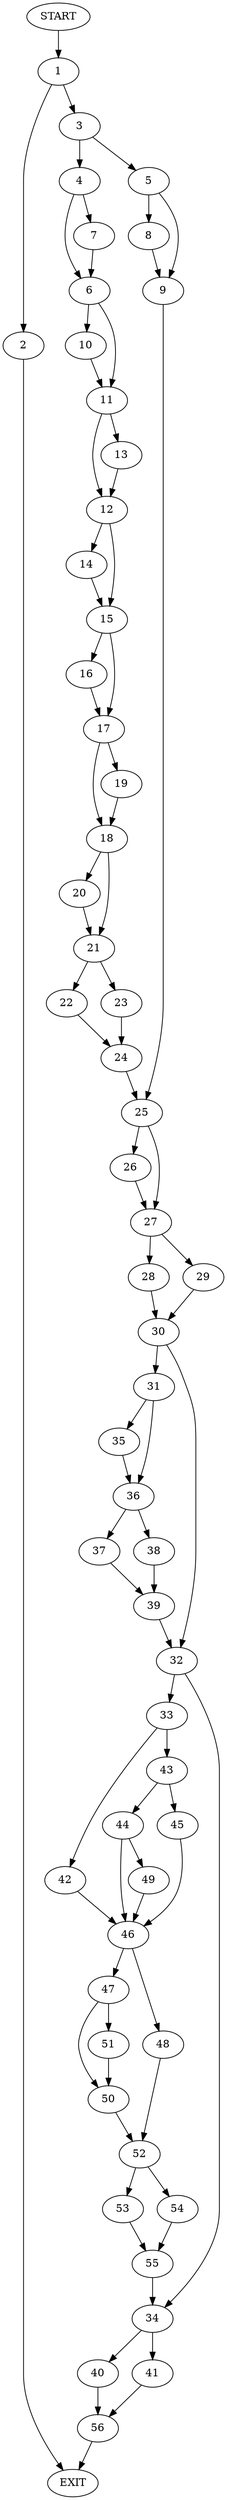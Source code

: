 digraph {
0 [label="START"]
57 [label="EXIT"]
0 -> 1
1 -> 2
1 -> 3
2 -> 57
3 -> 4
3 -> 5
4 -> 6
4 -> 7
5 -> 8
5 -> 9
6 -> 10
6 -> 11
7 -> 6
11 -> 12
11 -> 13
10 -> 11
13 -> 12
12 -> 14
12 -> 15
15 -> 16
15 -> 17
14 -> 15
16 -> 17
17 -> 18
17 -> 19
18 -> 20
18 -> 21
19 -> 18
20 -> 21
21 -> 22
21 -> 23
23 -> 24
22 -> 24
24 -> 25
25 -> 26
25 -> 27
8 -> 9
9 -> 25
26 -> 27
27 -> 28
27 -> 29
29 -> 30
28 -> 30
30 -> 31
30 -> 32
32 -> 33
32 -> 34
31 -> 35
31 -> 36
35 -> 36
36 -> 37
36 -> 38
37 -> 39
38 -> 39
39 -> 32
34 -> 40
34 -> 41
33 -> 42
33 -> 43
43 -> 44
43 -> 45
42 -> 46
46 -> 47
46 -> 48
44 -> 46
44 -> 49
45 -> 46
49 -> 46
47 -> 50
47 -> 51
48 -> 52
50 -> 52
51 -> 50
52 -> 53
52 -> 54
54 -> 55
53 -> 55
55 -> 34
40 -> 56
41 -> 56
56 -> 57
}
